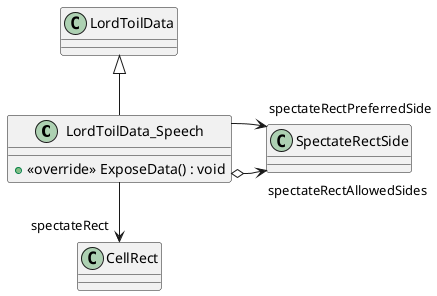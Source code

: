 @startuml
class LordToilData_Speech {
    + <<override>> ExposeData() : void
}
LordToilData <|-- LordToilData_Speech
LordToilData_Speech --> "spectateRect" CellRect
LordToilData_Speech o-> "spectateRectAllowedSides" SpectateRectSide
LordToilData_Speech --> "spectateRectPreferredSide" SpectateRectSide
@enduml
